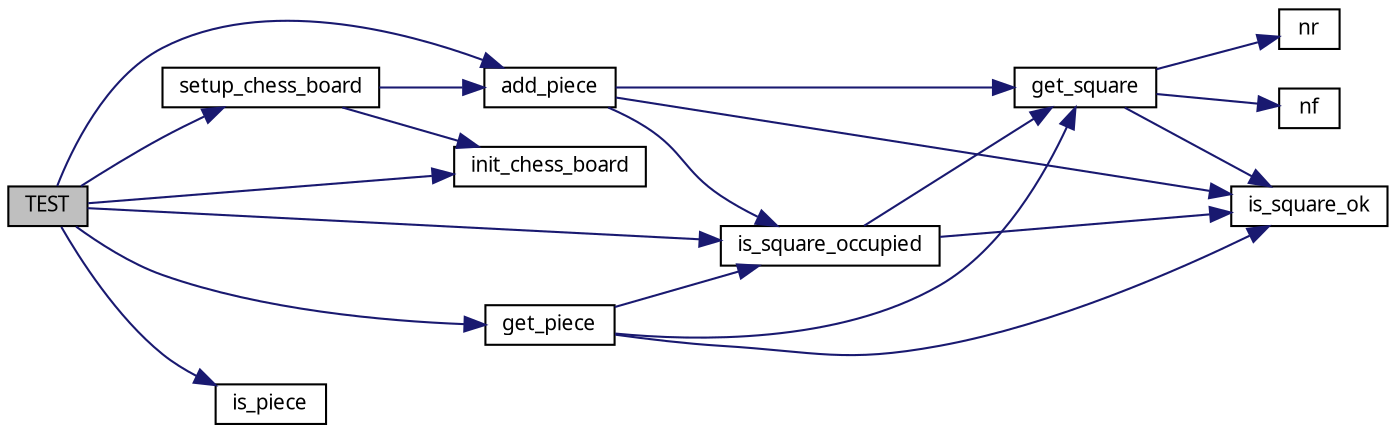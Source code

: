digraph G
{
  edge [fontname="FreeSans.ttf",fontsize="10",labelfontname="FreeSans.ttf",labelfontsize="10"];
  node [fontname="FreeSans.ttf",fontsize="10",shape=record];
  rankdir=LR;
  Node1 [label="TEST",height=0.2,width=0.4,color="black", fillcolor="grey75", style="filled" fontcolor="black"];
  Node1 -> Node2 [color="midnightblue",fontsize="10",style="solid",fontname="FreeSans.ttf"];
  Node2 [label="add_piece",height=0.2,width=0.4,color="black", fillcolor="white", style="filled",URL="$chess_8cpp.html#a594cef50114e029a71fae4c55ced5554"];
  Node2 -> Node3 [color="midnightblue",fontsize="10",style="solid",fontname="FreeSans.ttf"];
  Node3 [label="get_square",height=0.2,width=0.4,color="black", fillcolor="white", style="filled",URL="$chess_8cpp.html#a7f80fd2642ad8082fafa898f35241bd8"];
  Node3 -> Node4 [color="midnightblue",fontsize="10",style="solid",fontname="FreeSans.ttf"];
  Node4 [label="is_square_ok",height=0.2,width=0.4,color="black", fillcolor="white", style="filled",URL="$chess_8cpp.html#a8e3468f434c2f689409db4e6e4928249"];
  Node3 -> Node5 [color="midnightblue",fontsize="10",style="solid",fontname="FreeSans.ttf"];
  Node5 [label="nf",height=0.2,width=0.4,color="black", fillcolor="white", style="filled",URL="$chess_8cpp.html#ab88873b88790f371d7913bb87727eca0"];
  Node3 -> Node6 [color="midnightblue",fontsize="10",style="solid",fontname="FreeSans.ttf"];
  Node6 [label="nr",height=0.2,width=0.4,color="black", fillcolor="white", style="filled",URL="$chess_8cpp.html#a1c163d634f56f54a16343c41b906f646"];
  Node2 -> Node7 [color="midnightblue",fontsize="10",style="solid",fontname="FreeSans.ttf"];
  Node7 [label="is_square_occupied",height=0.2,width=0.4,color="black", fillcolor="white", style="filled",URL="$chess_8cpp.html#aa3181c4f74a2d291a5f44b327349f56d"];
  Node7 -> Node3 [color="midnightblue",fontsize="10",style="solid",fontname="FreeSans.ttf"];
  Node7 -> Node4 [color="midnightblue",fontsize="10",style="solid",fontname="FreeSans.ttf"];
  Node2 -> Node4 [color="midnightblue",fontsize="10",style="solid",fontname="FreeSans.ttf"];
  Node1 -> Node8 [color="midnightblue",fontsize="10",style="solid",fontname="FreeSans.ttf"];
  Node8 [label="get_piece",height=0.2,width=0.4,color="black", fillcolor="white", style="filled",URL="$chess_8cpp.html#acde3e7c44c51aac523bd0ea3a180cd84"];
  Node8 -> Node3 [color="midnightblue",fontsize="10",style="solid",fontname="FreeSans.ttf"];
  Node8 -> Node7 [color="midnightblue",fontsize="10",style="solid",fontname="FreeSans.ttf"];
  Node8 -> Node4 [color="midnightblue",fontsize="10",style="solid",fontname="FreeSans.ttf"];
  Node1 -> Node9 [color="midnightblue",fontsize="10",style="solid",fontname="FreeSans.ttf"];
  Node9 [label="init_chess_board",height=0.2,width=0.4,color="black", fillcolor="white", style="filled",URL="$chess_8cpp.html#a51c7689e6f225a51e7e3de2d10637c47"];
  Node1 -> Node10 [color="midnightblue",fontsize="10",style="solid",fontname="FreeSans.ttf"];
  Node10 [label="is_piece",height=0.2,width=0.4,color="black", fillcolor="white", style="filled",URL="$chess_8cpp.html#a0f140954fb92fd5835251c5599a8dea1"];
  Node1 -> Node7 [color="midnightblue",fontsize="10",style="solid",fontname="FreeSans.ttf"];
  Node1 -> Node11 [color="midnightblue",fontsize="10",style="solid",fontname="FreeSans.ttf"];
  Node11 [label="setup_chess_board",height=0.2,width=0.4,color="black", fillcolor="white", style="filled",URL="$chess_8cpp.html#a79843ccec07e094179ccbe89e6462e53"];
  Node11 -> Node2 [color="midnightblue",fontsize="10",style="solid",fontname="FreeSans.ttf"];
  Node11 -> Node9 [color="midnightblue",fontsize="10",style="solid",fontname="FreeSans.ttf"];
}
